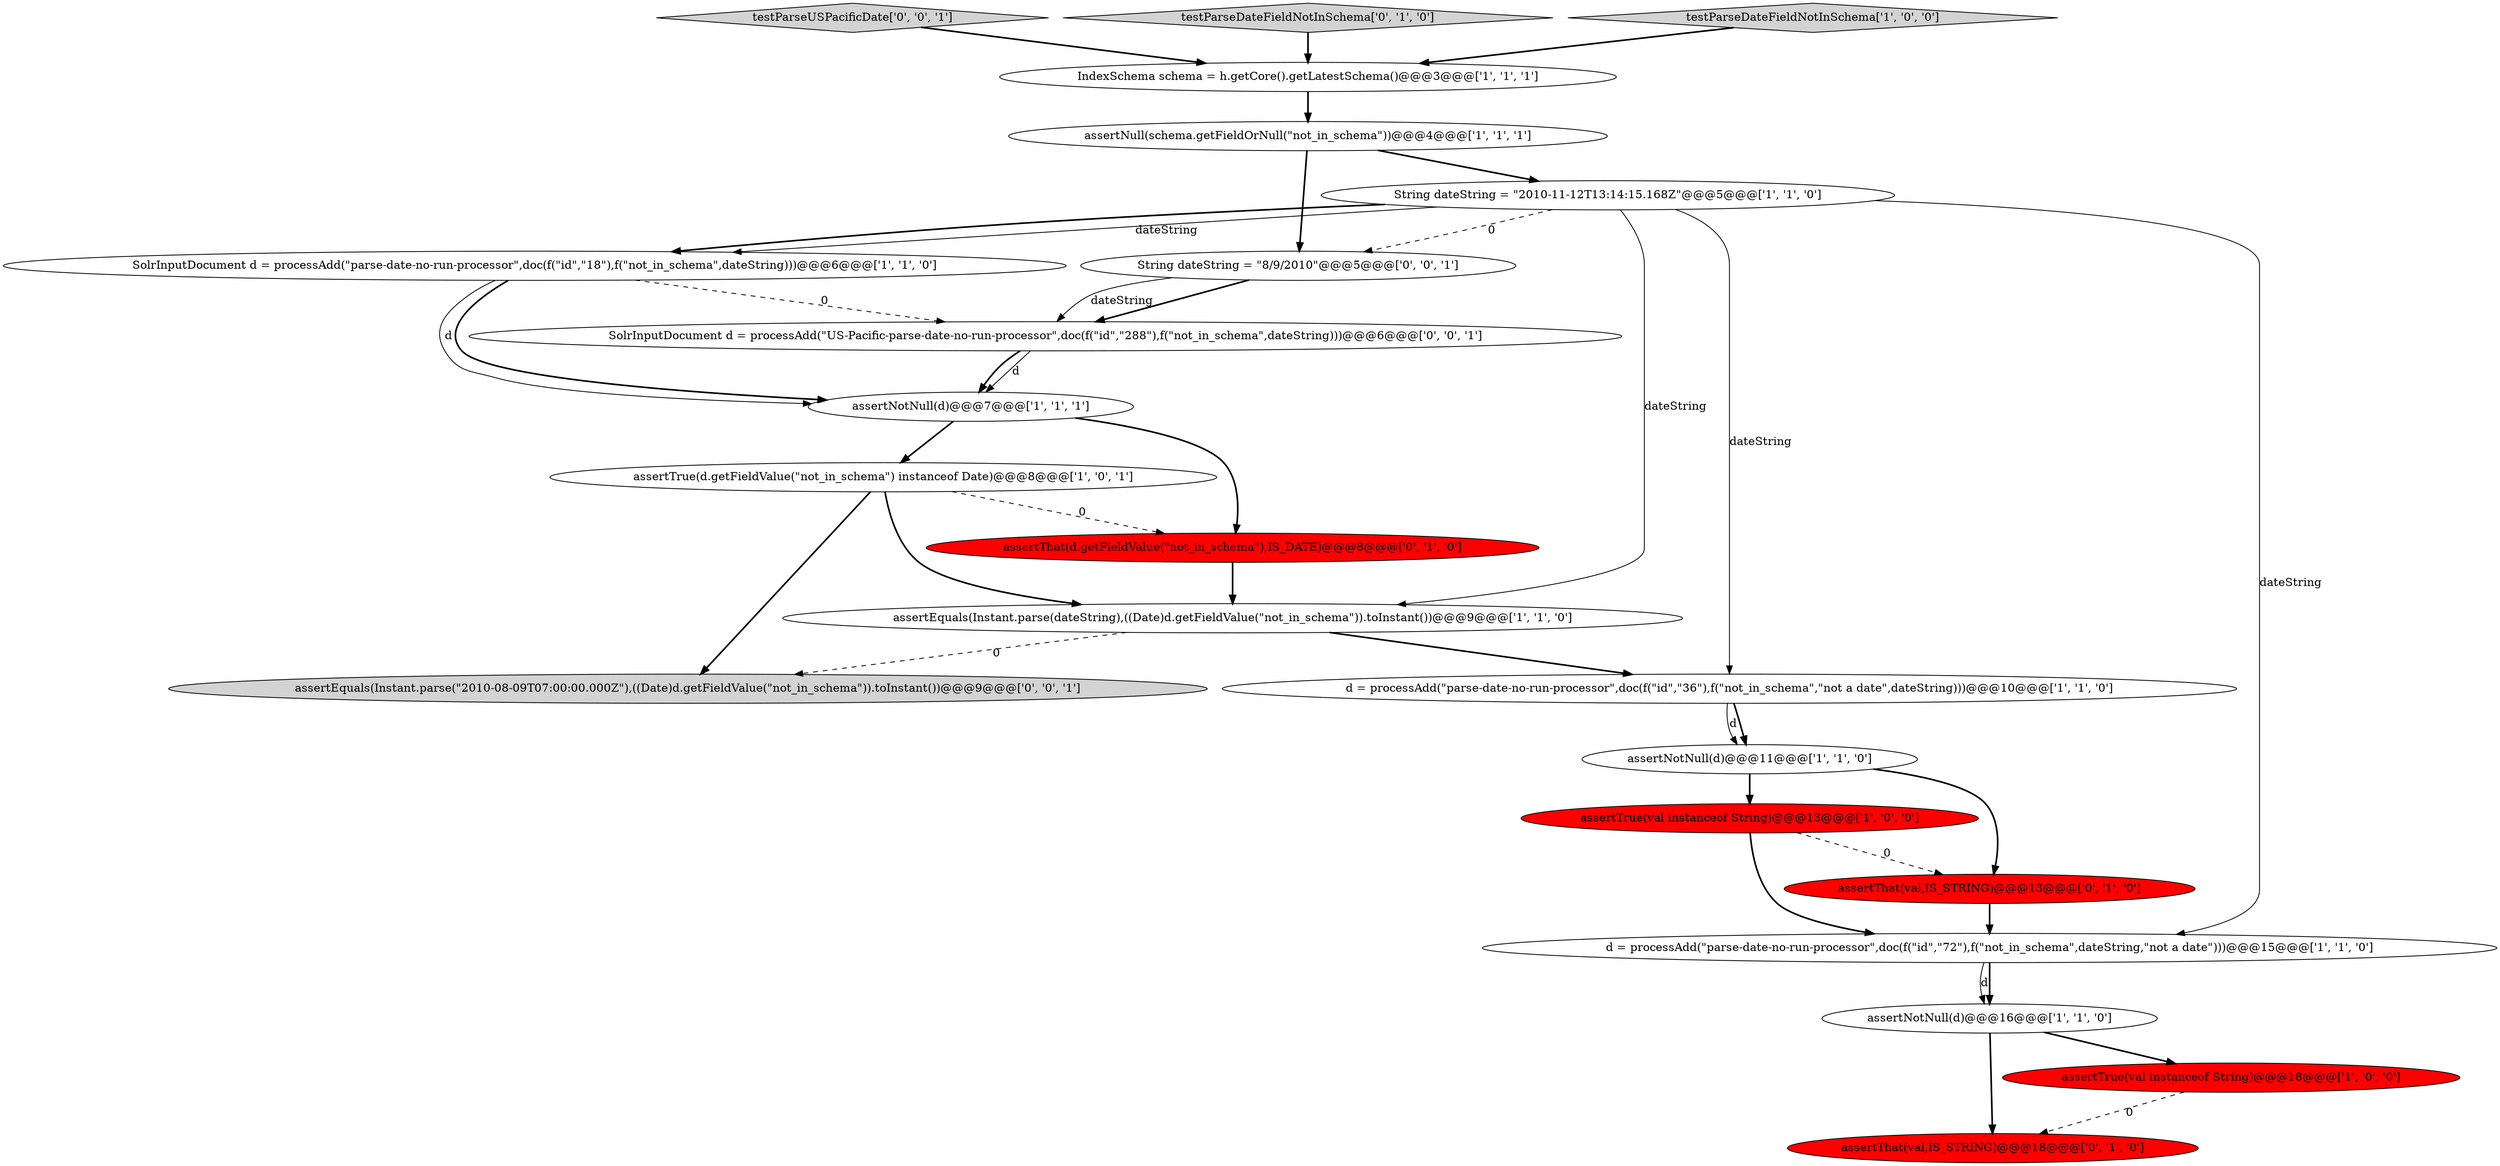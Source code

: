 digraph {
21 [style = filled, label = "String dateString = \"8/9/2010\"@@@5@@@['0', '0', '1']", fillcolor = white, shape = ellipse image = "AAA0AAABBB3BBB"];
20 [style = filled, label = "SolrInputDocument d = processAdd(\"US-Pacific-parse-date-no-run-processor\",doc(f(\"id\",\"288\"),f(\"not_in_schema\",dateString)))@@@6@@@['0', '0', '1']", fillcolor = white, shape = ellipse image = "AAA0AAABBB3BBB"];
13 [style = filled, label = "assertEquals(Instant.parse(dateString),((Date)d.getFieldValue(\"not_in_schema\")).toInstant())@@@9@@@['1', '1', '0']", fillcolor = white, shape = ellipse image = "AAA0AAABBB1BBB"];
18 [style = filled, label = "assertEquals(Instant.parse(\"2010-08-09T07:00:00.000Z\"),((Date)d.getFieldValue(\"not_in_schema\")).toInstant())@@@9@@@['0', '0', '1']", fillcolor = lightgray, shape = ellipse image = "AAA0AAABBB3BBB"];
8 [style = filled, label = "String dateString = \"2010-11-12T13:14:15.168Z\"@@@5@@@['1', '1', '0']", fillcolor = white, shape = ellipse image = "AAA0AAABBB1BBB"];
12 [style = filled, label = "d = processAdd(\"parse-date-no-run-processor\",doc(f(\"id\",\"72\"),f(\"not_in_schema\",dateString,\"not a date\")))@@@15@@@['1', '1', '0']", fillcolor = white, shape = ellipse image = "AAA0AAABBB1BBB"];
6 [style = filled, label = "assertNotNull(d)@@@16@@@['1', '1', '0']", fillcolor = white, shape = ellipse image = "AAA0AAABBB1BBB"];
7 [style = filled, label = "IndexSchema schema = h.getCore().getLatestSchema()@@@3@@@['1', '1', '1']", fillcolor = white, shape = ellipse image = "AAA0AAABBB1BBB"];
10 [style = filled, label = "assertNotNull(d)@@@11@@@['1', '1', '0']", fillcolor = white, shape = ellipse image = "AAA0AAABBB1BBB"];
11 [style = filled, label = "d = processAdd(\"parse-date-no-run-processor\",doc(f(\"id\",\"36\"),f(\"not_in_schema\",\"not a date\",dateString)))@@@10@@@['1', '1', '0']", fillcolor = white, shape = ellipse image = "AAA0AAABBB1BBB"];
3 [style = filled, label = "assertTrue(val instanceof String)@@@13@@@['1', '0', '0']", fillcolor = red, shape = ellipse image = "AAA1AAABBB1BBB"];
0 [style = filled, label = "assertTrue(d.getFieldValue(\"not_in_schema\") instanceof Date)@@@8@@@['1', '0', '1']", fillcolor = white, shape = ellipse image = "AAA0AAABBB1BBB"];
5 [style = filled, label = "SolrInputDocument d = processAdd(\"parse-date-no-run-processor\",doc(f(\"id\",\"18\"),f(\"not_in_schema\",dateString)))@@@6@@@['1', '1', '0']", fillcolor = white, shape = ellipse image = "AAA0AAABBB1BBB"];
4 [style = filled, label = "assertTrue(val instanceof String)@@@18@@@['1', '0', '0']", fillcolor = red, shape = ellipse image = "AAA1AAABBB1BBB"];
19 [style = filled, label = "testParseUSPacificDate['0', '0', '1']", fillcolor = lightgray, shape = diamond image = "AAA0AAABBB3BBB"];
14 [style = filled, label = "assertThat(d.getFieldValue(\"not_in_schema\"),IS_DATE)@@@8@@@['0', '1', '0']", fillcolor = red, shape = ellipse image = "AAA1AAABBB2BBB"];
1 [style = filled, label = "assertNull(schema.getFieldOrNull(\"not_in_schema\"))@@@4@@@['1', '1', '1']", fillcolor = white, shape = ellipse image = "AAA0AAABBB1BBB"];
9 [style = filled, label = "assertNotNull(d)@@@7@@@['1', '1', '1']", fillcolor = white, shape = ellipse image = "AAA0AAABBB1BBB"];
17 [style = filled, label = "testParseDateFieldNotInSchema['0', '1', '0']", fillcolor = lightgray, shape = diamond image = "AAA0AAABBB2BBB"];
16 [style = filled, label = "assertThat(val,IS_STRING)@@@18@@@['0', '1', '0']", fillcolor = red, shape = ellipse image = "AAA1AAABBB2BBB"];
15 [style = filled, label = "assertThat(val,IS_STRING)@@@13@@@['0', '1', '0']", fillcolor = red, shape = ellipse image = "AAA1AAABBB2BBB"];
2 [style = filled, label = "testParseDateFieldNotInSchema['1', '0', '0']", fillcolor = lightgray, shape = diamond image = "AAA0AAABBB1BBB"];
7->1 [style = bold, label=""];
1->8 [style = bold, label=""];
10->15 [style = bold, label=""];
9->0 [style = bold, label=""];
0->13 [style = bold, label=""];
5->9 [style = bold, label=""];
4->16 [style = dashed, label="0"];
20->9 [style = bold, label=""];
12->6 [style = solid, label="d"];
20->9 [style = solid, label="d"];
8->5 [style = solid, label="dateString"];
10->3 [style = bold, label=""];
3->12 [style = bold, label=""];
8->21 [style = dashed, label="0"];
12->6 [style = bold, label=""];
13->11 [style = bold, label=""];
5->20 [style = dashed, label="0"];
17->7 [style = bold, label=""];
0->14 [style = dashed, label="0"];
6->4 [style = bold, label=""];
8->11 [style = solid, label="dateString"];
21->20 [style = bold, label=""];
8->5 [style = bold, label=""];
11->10 [style = bold, label=""];
6->16 [style = bold, label=""];
1->21 [style = bold, label=""];
9->14 [style = bold, label=""];
3->15 [style = dashed, label="0"];
0->18 [style = bold, label=""];
8->12 [style = solid, label="dateString"];
15->12 [style = bold, label=""];
5->9 [style = solid, label="d"];
2->7 [style = bold, label=""];
14->13 [style = bold, label=""];
11->10 [style = solid, label="d"];
13->18 [style = dashed, label="0"];
19->7 [style = bold, label=""];
8->13 [style = solid, label="dateString"];
21->20 [style = solid, label="dateString"];
}
